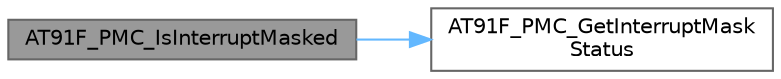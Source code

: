 digraph "AT91F_PMC_IsInterruptMasked"
{
 // LATEX_PDF_SIZE
  bgcolor="transparent";
  edge [fontname=Helvetica,fontsize=10,labelfontname=Helvetica,labelfontsize=10];
  node [fontname=Helvetica,fontsize=10,shape=box,height=0.2,width=0.4];
  rankdir="LR";
  Node1 [id="Node000001",label="AT91F_PMC_IsInterruptMasked",height=0.2,width=0.4,color="gray40", fillcolor="grey60", style="filled", fontcolor="black",tooltip="Test if PMC Interrupt is Masked."];
  Node1 -> Node2 [id="edge2_Node000001_Node000002",color="steelblue1",style="solid",tooltip=" "];
  Node2 [id="Node000002",label="AT91F_PMC_GetInterruptMask\lStatus",height=0.2,width=0.4,color="grey40", fillcolor="white", style="filled",URL="$lib___a_t91_s_a_m7_x128_8h.html#ac62a9b589a555a2597111ace7154d281",tooltip="Return PMC Interrupt Mask Status."];
}

